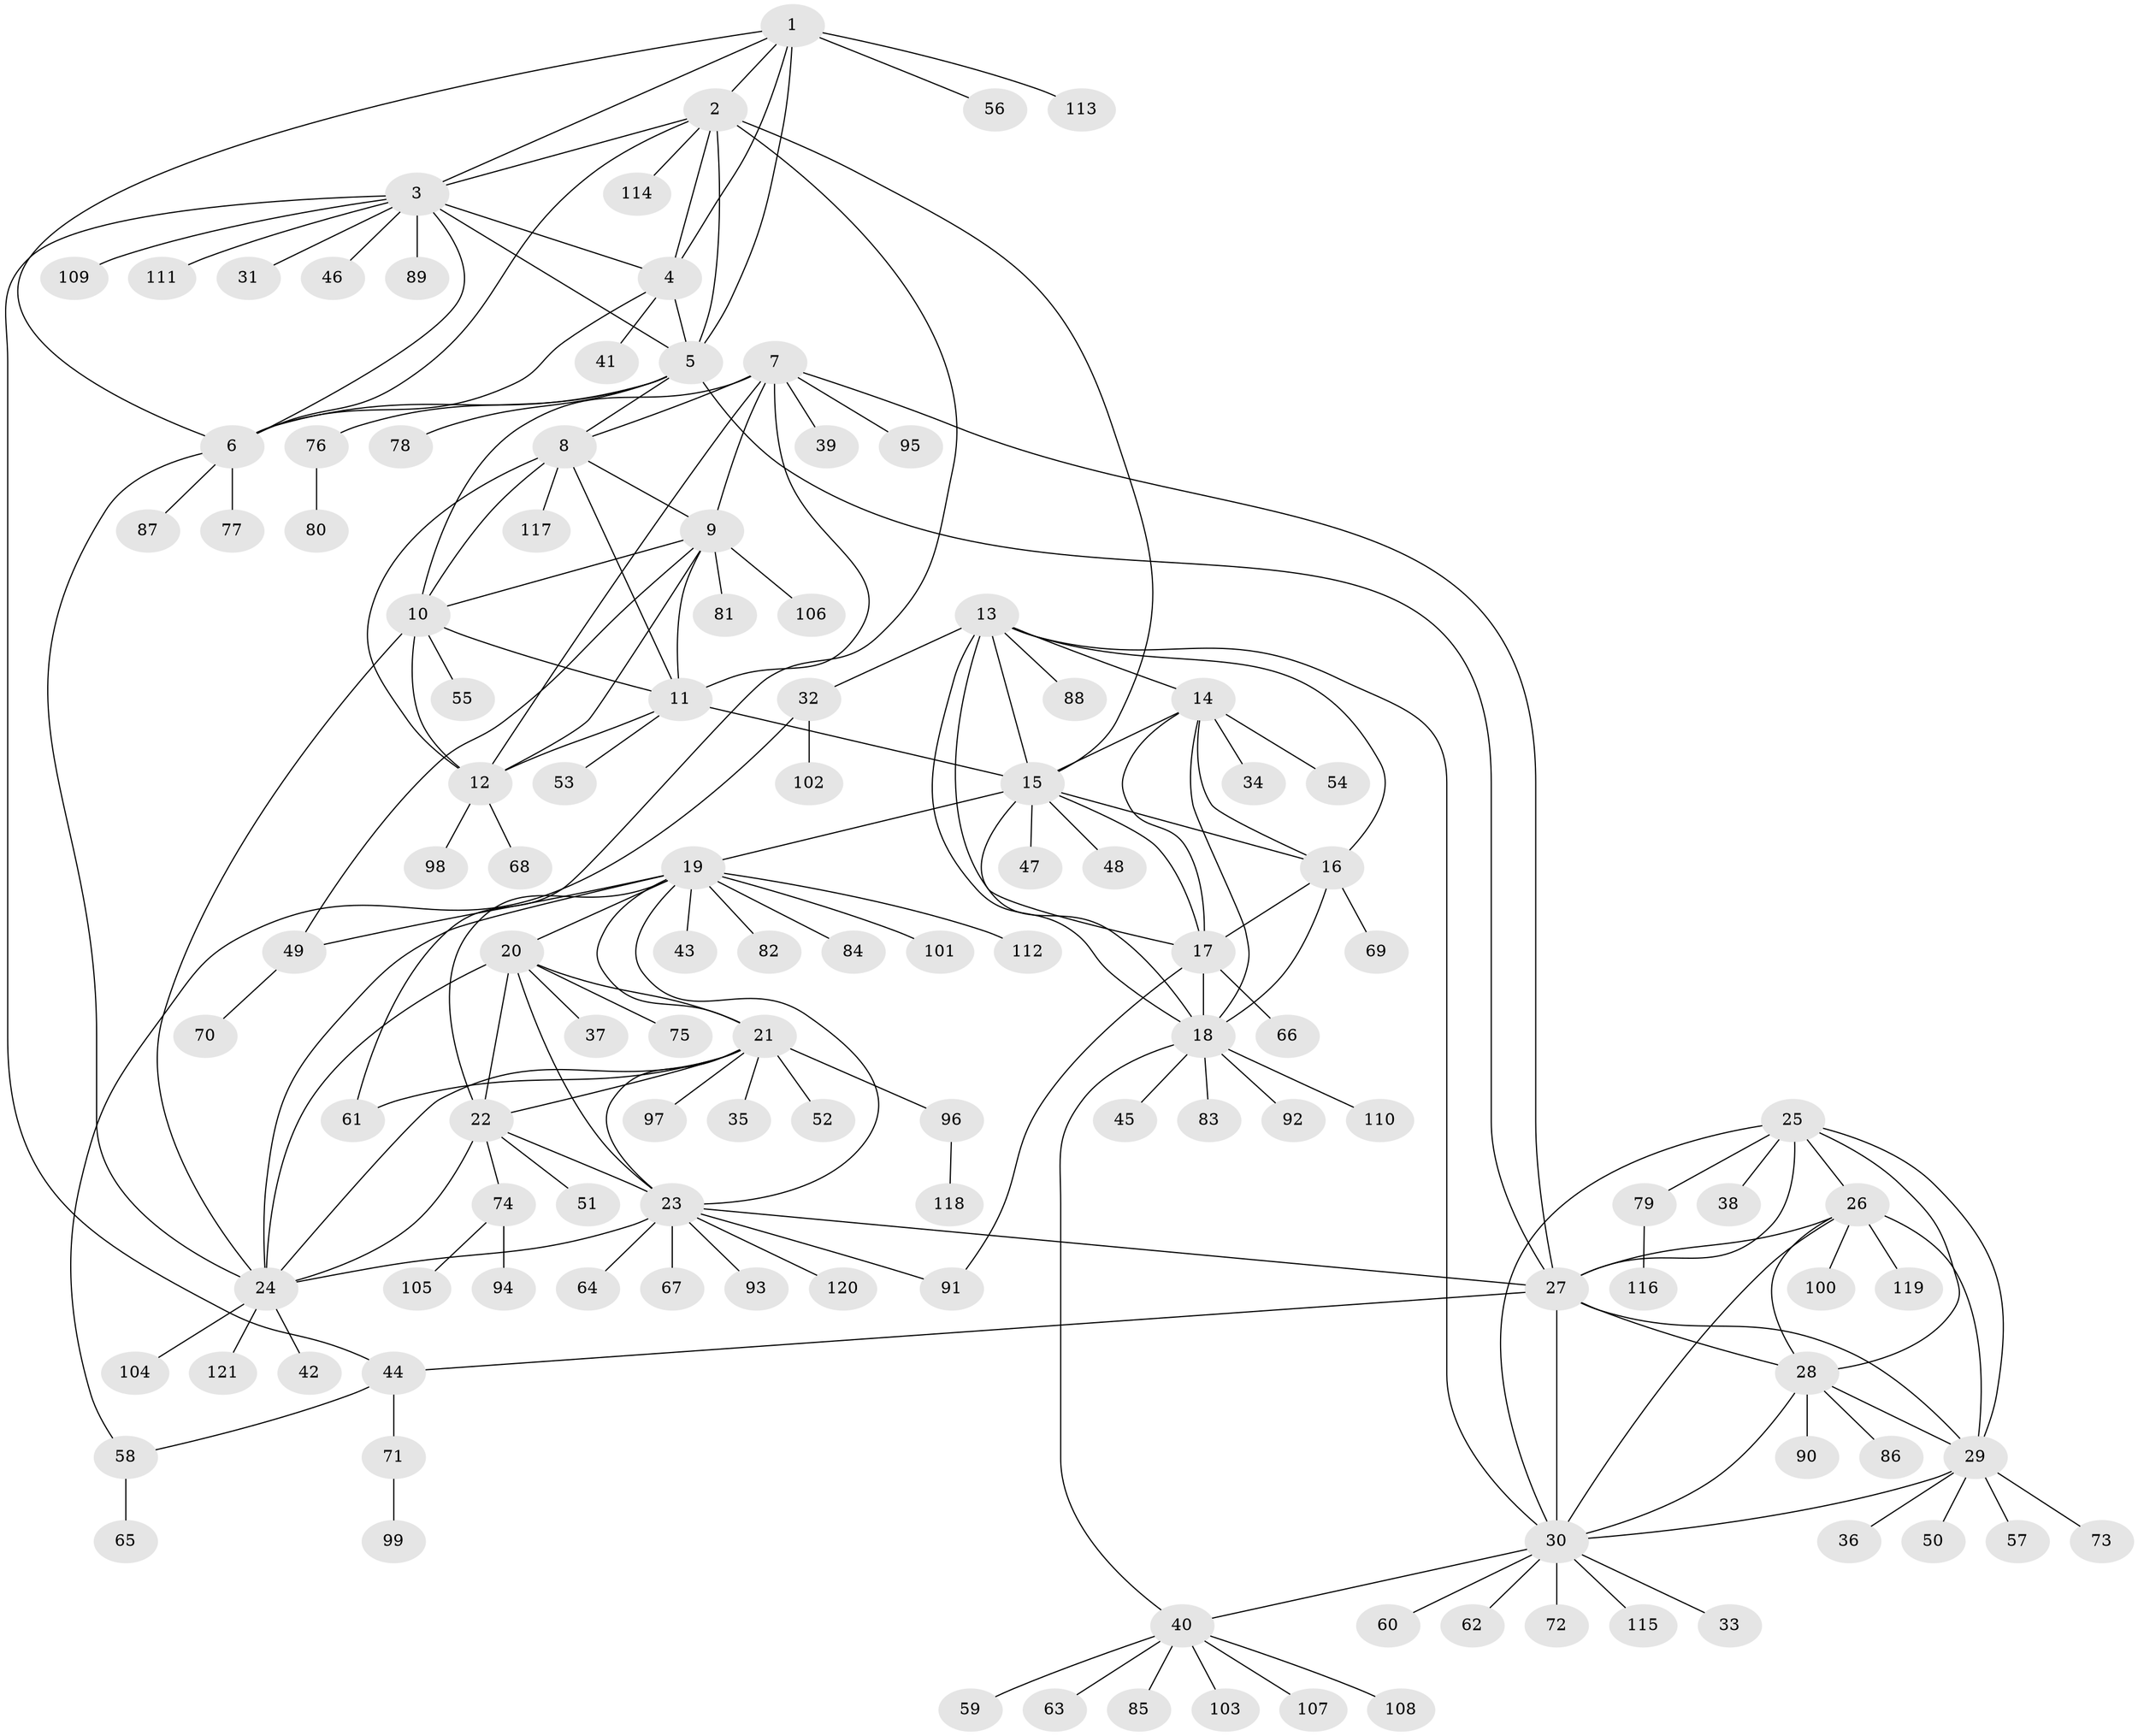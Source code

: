 // Generated by graph-tools (version 1.1) at 2025/26/03/09/25 03:26:36]
// undirected, 121 vertices, 182 edges
graph export_dot {
graph [start="1"]
  node [color=gray90,style=filled];
  1;
  2;
  3;
  4;
  5;
  6;
  7;
  8;
  9;
  10;
  11;
  12;
  13;
  14;
  15;
  16;
  17;
  18;
  19;
  20;
  21;
  22;
  23;
  24;
  25;
  26;
  27;
  28;
  29;
  30;
  31;
  32;
  33;
  34;
  35;
  36;
  37;
  38;
  39;
  40;
  41;
  42;
  43;
  44;
  45;
  46;
  47;
  48;
  49;
  50;
  51;
  52;
  53;
  54;
  55;
  56;
  57;
  58;
  59;
  60;
  61;
  62;
  63;
  64;
  65;
  66;
  67;
  68;
  69;
  70;
  71;
  72;
  73;
  74;
  75;
  76;
  77;
  78;
  79;
  80;
  81;
  82;
  83;
  84;
  85;
  86;
  87;
  88;
  89;
  90;
  91;
  92;
  93;
  94;
  95;
  96;
  97;
  98;
  99;
  100;
  101;
  102;
  103;
  104;
  105;
  106;
  107;
  108;
  109;
  110;
  111;
  112;
  113;
  114;
  115;
  116;
  117;
  118;
  119;
  120;
  121;
  1 -- 2;
  1 -- 3;
  1 -- 4;
  1 -- 5;
  1 -- 6;
  1 -- 56;
  1 -- 113;
  2 -- 3;
  2 -- 4;
  2 -- 5;
  2 -- 6;
  2 -- 15;
  2 -- 61;
  2 -- 114;
  3 -- 4;
  3 -- 5;
  3 -- 6;
  3 -- 31;
  3 -- 44;
  3 -- 46;
  3 -- 89;
  3 -- 109;
  3 -- 111;
  4 -- 5;
  4 -- 6;
  4 -- 41;
  5 -- 6;
  5 -- 8;
  5 -- 27;
  5 -- 76;
  5 -- 78;
  6 -- 24;
  6 -- 77;
  6 -- 87;
  7 -- 8;
  7 -- 9;
  7 -- 10;
  7 -- 11;
  7 -- 12;
  7 -- 27;
  7 -- 39;
  7 -- 95;
  8 -- 9;
  8 -- 10;
  8 -- 11;
  8 -- 12;
  8 -- 117;
  9 -- 10;
  9 -- 11;
  9 -- 12;
  9 -- 49;
  9 -- 81;
  9 -- 106;
  10 -- 11;
  10 -- 12;
  10 -- 24;
  10 -- 55;
  11 -- 12;
  11 -- 15;
  11 -- 53;
  12 -- 68;
  12 -- 98;
  13 -- 14;
  13 -- 15;
  13 -- 16;
  13 -- 17;
  13 -- 18;
  13 -- 30;
  13 -- 32;
  13 -- 88;
  14 -- 15;
  14 -- 16;
  14 -- 17;
  14 -- 18;
  14 -- 34;
  14 -- 54;
  15 -- 16;
  15 -- 17;
  15 -- 18;
  15 -- 19;
  15 -- 47;
  15 -- 48;
  16 -- 17;
  16 -- 18;
  16 -- 69;
  17 -- 18;
  17 -- 66;
  17 -- 91;
  18 -- 40;
  18 -- 45;
  18 -- 83;
  18 -- 92;
  18 -- 110;
  19 -- 20;
  19 -- 21;
  19 -- 22;
  19 -- 23;
  19 -- 24;
  19 -- 43;
  19 -- 49;
  19 -- 82;
  19 -- 84;
  19 -- 101;
  19 -- 112;
  20 -- 21;
  20 -- 22;
  20 -- 23;
  20 -- 24;
  20 -- 37;
  20 -- 75;
  21 -- 22;
  21 -- 23;
  21 -- 24;
  21 -- 35;
  21 -- 52;
  21 -- 61;
  21 -- 96;
  21 -- 97;
  22 -- 23;
  22 -- 24;
  22 -- 51;
  22 -- 74;
  23 -- 24;
  23 -- 27;
  23 -- 64;
  23 -- 67;
  23 -- 91;
  23 -- 93;
  23 -- 120;
  24 -- 42;
  24 -- 104;
  24 -- 121;
  25 -- 26;
  25 -- 27;
  25 -- 28;
  25 -- 29;
  25 -- 30;
  25 -- 38;
  25 -- 79;
  26 -- 27;
  26 -- 28;
  26 -- 29;
  26 -- 30;
  26 -- 100;
  26 -- 119;
  27 -- 28;
  27 -- 29;
  27 -- 30;
  27 -- 44;
  28 -- 29;
  28 -- 30;
  28 -- 86;
  28 -- 90;
  29 -- 30;
  29 -- 36;
  29 -- 50;
  29 -- 57;
  29 -- 73;
  30 -- 33;
  30 -- 40;
  30 -- 60;
  30 -- 62;
  30 -- 72;
  30 -- 115;
  32 -- 58;
  32 -- 102;
  40 -- 59;
  40 -- 63;
  40 -- 85;
  40 -- 103;
  40 -- 107;
  40 -- 108;
  44 -- 58;
  44 -- 71;
  49 -- 70;
  58 -- 65;
  71 -- 99;
  74 -- 94;
  74 -- 105;
  76 -- 80;
  79 -- 116;
  96 -- 118;
}

